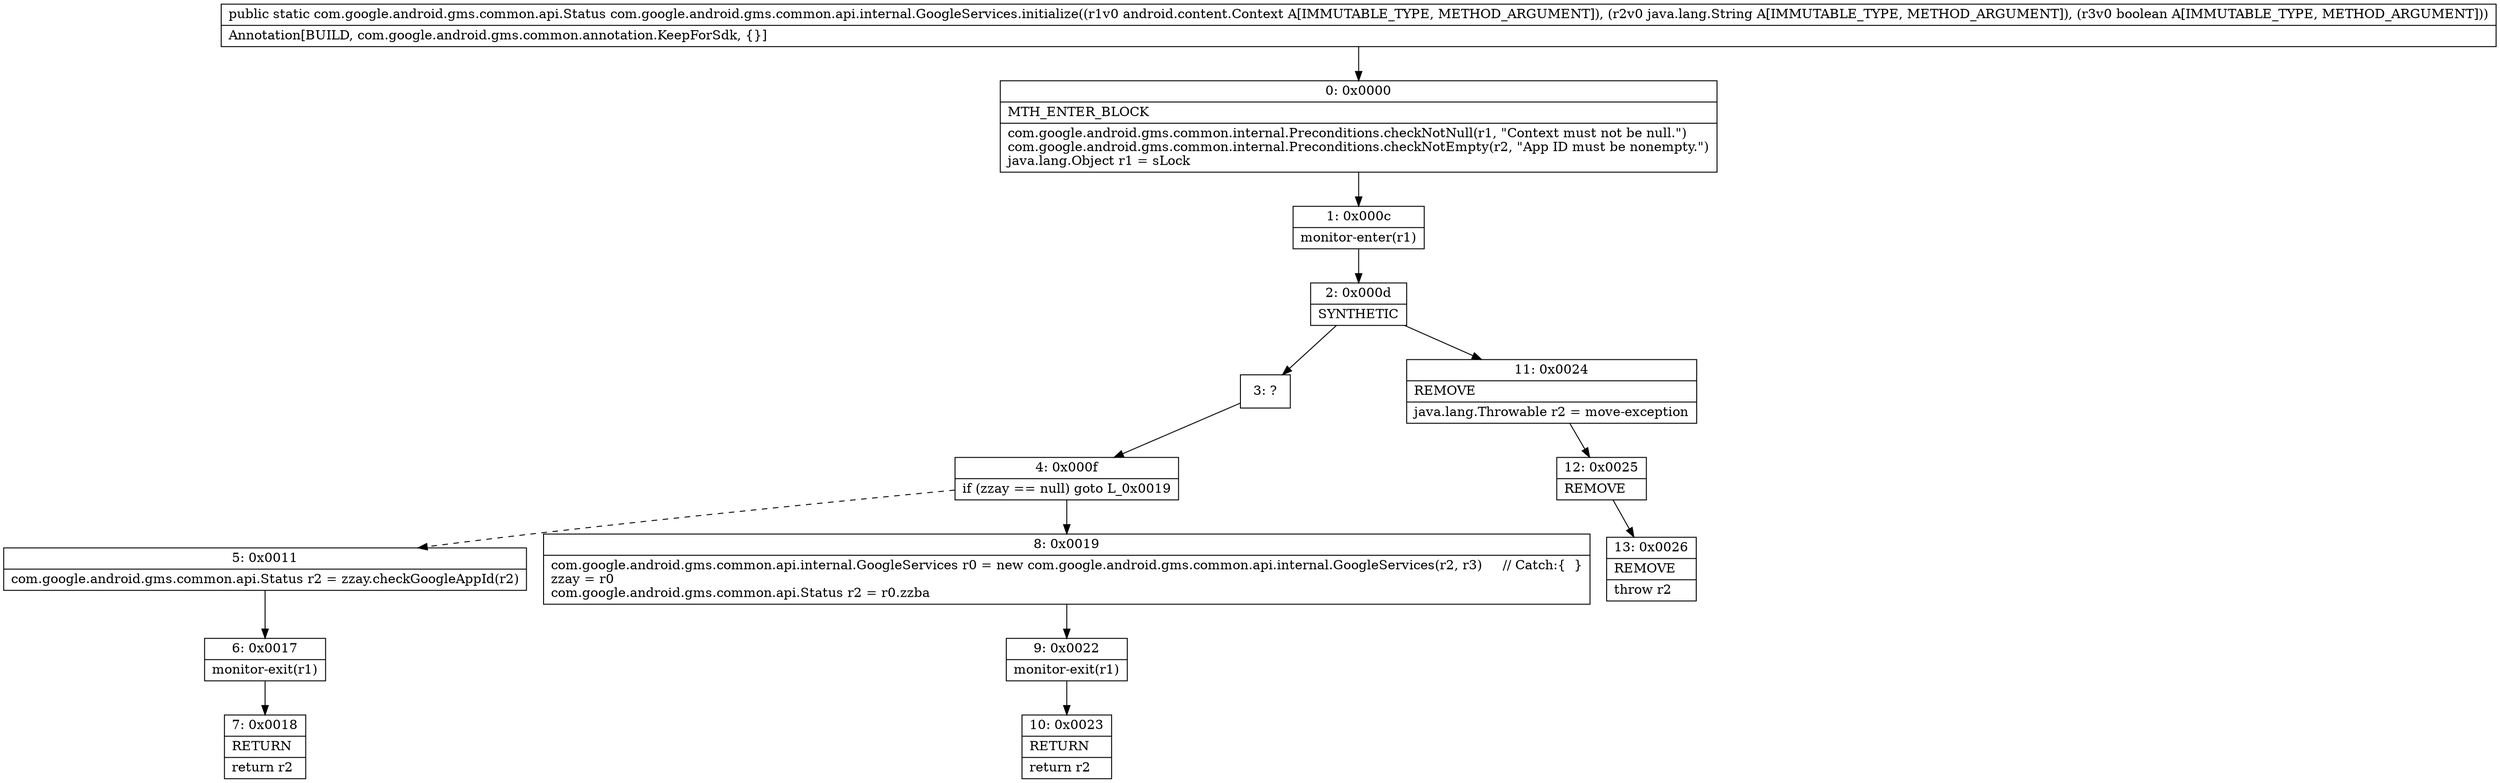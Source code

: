 digraph "CFG forcom.google.android.gms.common.api.internal.GoogleServices.initialize(Landroid\/content\/Context;Ljava\/lang\/String;Z)Lcom\/google\/android\/gms\/common\/api\/Status;" {
Node_0 [shape=record,label="{0\:\ 0x0000|MTH_ENTER_BLOCK\l|com.google.android.gms.common.internal.Preconditions.checkNotNull(r1, \"Context must not be null.\")\lcom.google.android.gms.common.internal.Preconditions.checkNotEmpty(r2, \"App ID must be nonempty.\")\ljava.lang.Object r1 = sLock\l}"];
Node_1 [shape=record,label="{1\:\ 0x000c|monitor\-enter(r1)\l}"];
Node_2 [shape=record,label="{2\:\ 0x000d|SYNTHETIC\l}"];
Node_3 [shape=record,label="{3\:\ ?}"];
Node_4 [shape=record,label="{4\:\ 0x000f|if (zzay == null) goto L_0x0019\l}"];
Node_5 [shape=record,label="{5\:\ 0x0011|com.google.android.gms.common.api.Status r2 = zzay.checkGoogleAppId(r2)\l}"];
Node_6 [shape=record,label="{6\:\ 0x0017|monitor\-exit(r1)\l}"];
Node_7 [shape=record,label="{7\:\ 0x0018|RETURN\l|return r2\l}"];
Node_8 [shape=record,label="{8\:\ 0x0019|com.google.android.gms.common.api.internal.GoogleServices r0 = new com.google.android.gms.common.api.internal.GoogleServices(r2, r3)     \/\/ Catch:\{  \}\lzzay = r0\lcom.google.android.gms.common.api.Status r2 = r0.zzba\l}"];
Node_9 [shape=record,label="{9\:\ 0x0022|monitor\-exit(r1)\l}"];
Node_10 [shape=record,label="{10\:\ 0x0023|RETURN\l|return r2\l}"];
Node_11 [shape=record,label="{11\:\ 0x0024|REMOVE\l|java.lang.Throwable r2 = move\-exception\l}"];
Node_12 [shape=record,label="{12\:\ 0x0025|REMOVE\l}"];
Node_13 [shape=record,label="{13\:\ 0x0026|REMOVE\l|throw r2\l}"];
MethodNode[shape=record,label="{public static com.google.android.gms.common.api.Status com.google.android.gms.common.api.internal.GoogleServices.initialize((r1v0 android.content.Context A[IMMUTABLE_TYPE, METHOD_ARGUMENT]), (r2v0 java.lang.String A[IMMUTABLE_TYPE, METHOD_ARGUMENT]), (r3v0 boolean A[IMMUTABLE_TYPE, METHOD_ARGUMENT]))  | Annotation[BUILD, com.google.android.gms.common.annotation.KeepForSdk, \{\}]\l}"];
MethodNode -> Node_0;
Node_0 -> Node_1;
Node_1 -> Node_2;
Node_2 -> Node_3;
Node_2 -> Node_11;
Node_3 -> Node_4;
Node_4 -> Node_5[style=dashed];
Node_4 -> Node_8;
Node_5 -> Node_6;
Node_6 -> Node_7;
Node_8 -> Node_9;
Node_9 -> Node_10;
Node_11 -> Node_12;
Node_12 -> Node_13;
}

